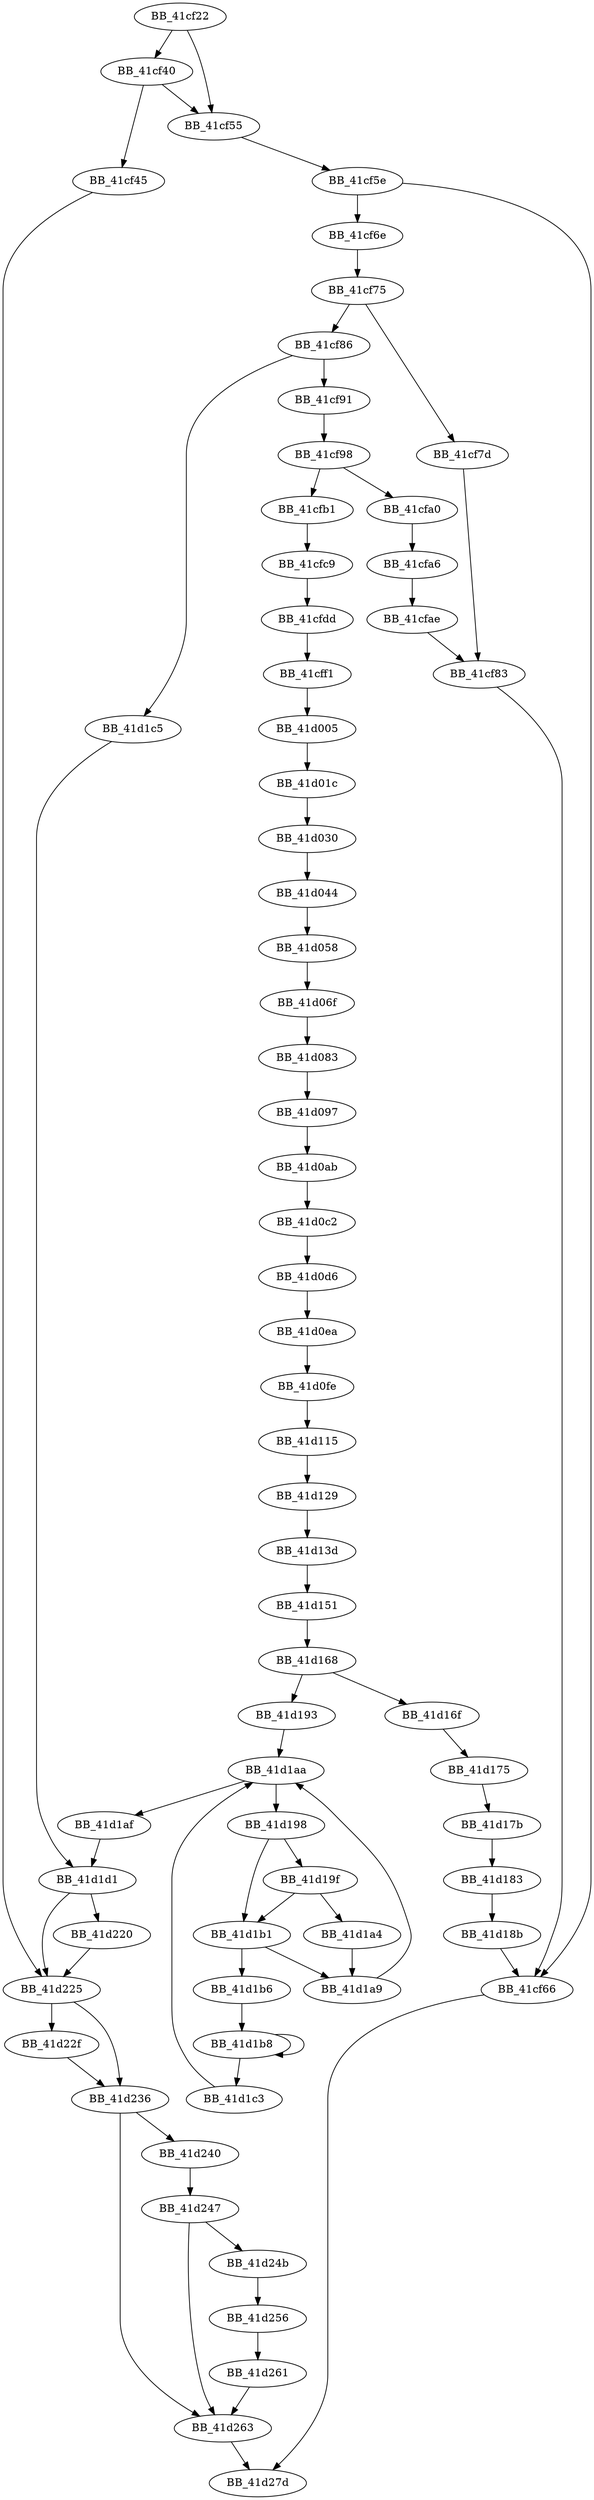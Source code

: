 DiGraph ___init_monetary{
BB_41cf22->BB_41cf40
BB_41cf22->BB_41cf55
BB_41cf40->BB_41cf45
BB_41cf40->BB_41cf55
BB_41cf45->BB_41d225
BB_41cf55->BB_41cf5e
BB_41cf5e->BB_41cf66
BB_41cf5e->BB_41cf6e
BB_41cf66->BB_41d27d
BB_41cf6e->BB_41cf75
BB_41cf75->BB_41cf7d
BB_41cf75->BB_41cf86
BB_41cf7d->BB_41cf83
BB_41cf83->BB_41cf66
BB_41cf86->BB_41cf91
BB_41cf86->BB_41d1c5
BB_41cf91->BB_41cf98
BB_41cf98->BB_41cfa0
BB_41cf98->BB_41cfb1
BB_41cfa0->BB_41cfa6
BB_41cfa6->BB_41cfae
BB_41cfae->BB_41cf83
BB_41cfb1->BB_41cfc9
BB_41cfc9->BB_41cfdd
BB_41cfdd->BB_41cff1
BB_41cff1->BB_41d005
BB_41d005->BB_41d01c
BB_41d01c->BB_41d030
BB_41d030->BB_41d044
BB_41d044->BB_41d058
BB_41d058->BB_41d06f
BB_41d06f->BB_41d083
BB_41d083->BB_41d097
BB_41d097->BB_41d0ab
BB_41d0ab->BB_41d0c2
BB_41d0c2->BB_41d0d6
BB_41d0d6->BB_41d0ea
BB_41d0ea->BB_41d0fe
BB_41d0fe->BB_41d115
BB_41d115->BB_41d129
BB_41d129->BB_41d13d
BB_41d13d->BB_41d151
BB_41d151->BB_41d168
BB_41d168->BB_41d16f
BB_41d168->BB_41d193
BB_41d16f->BB_41d175
BB_41d175->BB_41d17b
BB_41d17b->BB_41d183
BB_41d183->BB_41d18b
BB_41d18b->BB_41cf66
BB_41d193->BB_41d1aa
BB_41d198->BB_41d19f
BB_41d198->BB_41d1b1
BB_41d19f->BB_41d1a4
BB_41d19f->BB_41d1b1
BB_41d1a4->BB_41d1a9
BB_41d1a9->BB_41d1aa
BB_41d1aa->BB_41d198
BB_41d1aa->BB_41d1af
BB_41d1af->BB_41d1d1
BB_41d1b1->BB_41d1a9
BB_41d1b1->BB_41d1b6
BB_41d1b6->BB_41d1b8
BB_41d1b8->BB_41d1b8
BB_41d1b8->BB_41d1c3
BB_41d1c3->BB_41d1aa
BB_41d1c5->BB_41d1d1
BB_41d1d1->BB_41d220
BB_41d1d1->BB_41d225
BB_41d220->BB_41d225
BB_41d225->BB_41d22f
BB_41d225->BB_41d236
BB_41d22f->BB_41d236
BB_41d236->BB_41d240
BB_41d236->BB_41d263
BB_41d240->BB_41d247
BB_41d247->BB_41d24b
BB_41d247->BB_41d263
BB_41d24b->BB_41d256
BB_41d256->BB_41d261
BB_41d261->BB_41d263
BB_41d263->BB_41d27d
}
